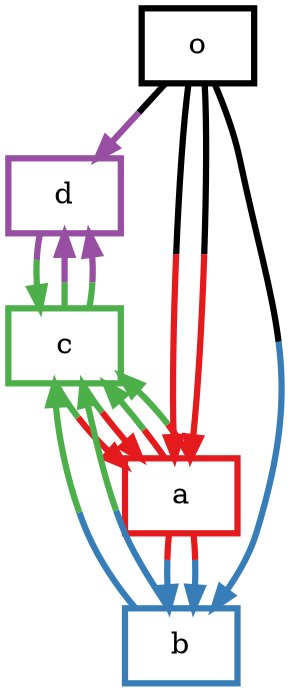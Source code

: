 digraph barS {
	{
		rank=same
	4 [shape=box,penwidth=3,colorscheme=set19,color=-567716577,label="o"]
	}
	{
		rank=same
	}
	3 [shape=box,penwidth=3,colorscheme=set19,color=4,label="d"]
	2 [shape=box,penwidth=3,colorscheme=set19,color=3,label="c"]
	1 [shape=box,penwidth=3,colorscheme=set19,color=2,label="b"]
	0 [shape=box,penwidth=3,colorscheme=set19,color=1,label="a"]
	4 -> 0 [penwidth=3,colorscheme=set19,color="-567716577;0.5:1"]
	4 -> 1 [penwidth=3,colorscheme=set19,color="-567716577;0.5:2"]
	4 -> 0 [penwidth=3,colorscheme=set19,color="-567716577;0.5:1"]
	4 -> 3 [penwidth=3,colorscheme=set19,color="-567716577;0.5:4"]
	3 -> 2 [penwidth=3,colorscheme=set19,color="4;0.5:3"]
	2 -> 0 [penwidth=3,colorscheme=set19,color="3;0.5:1"]
	2 -> 3 [penwidth=3,colorscheme=set19,color="3;0.5:4"]
	2 -> 3 [penwidth=3,colorscheme=set19,color="3;0.5:4"]
	2 -> 0 [penwidth=3,colorscheme=set19,color="3;0.5:1"]
	1 -> 2 [penwidth=3,colorscheme=set19,color="2;0.5:3"]
	1 -> 2 [penwidth=3,colorscheme=set19,color="2;0.5:3"]
	0 -> 1 [penwidth=3,colorscheme=set19,color="1;0.5:2"]
	0 -> 2 [penwidth=3,colorscheme=set19,color="1;0.5:3"]
	0 -> 2 [penwidth=3,colorscheme=set19,color="1;0.5:3"]
	0 -> 1 [penwidth=3,colorscheme=set19,color="1;0.5:2"]
}
